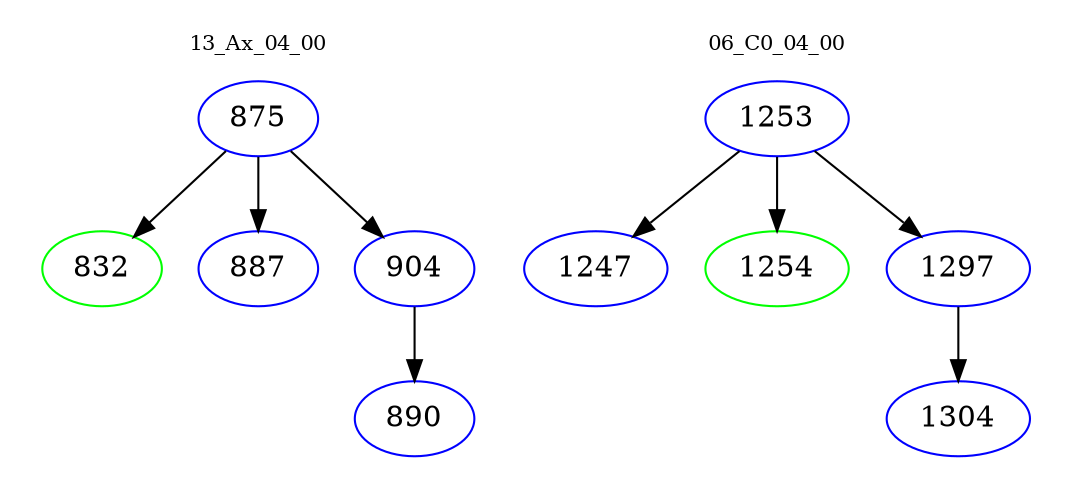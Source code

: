 digraph{
subgraph cluster_0 {
color = white
label = "13_Ax_04_00";
fontsize=10;
T0_875 [label="875", color="blue"]
T0_875 -> T0_832 [color="black"]
T0_832 [label="832", color="green"]
T0_875 -> T0_887 [color="black"]
T0_887 [label="887", color="blue"]
T0_875 -> T0_904 [color="black"]
T0_904 [label="904", color="blue"]
T0_904 -> T0_890 [color="black"]
T0_890 [label="890", color="blue"]
}
subgraph cluster_1 {
color = white
label = "06_C0_04_00";
fontsize=10;
T1_1253 [label="1253", color="blue"]
T1_1253 -> T1_1247 [color="black"]
T1_1247 [label="1247", color="blue"]
T1_1253 -> T1_1254 [color="black"]
T1_1254 [label="1254", color="green"]
T1_1253 -> T1_1297 [color="black"]
T1_1297 [label="1297", color="blue"]
T1_1297 -> T1_1304 [color="black"]
T1_1304 [label="1304", color="blue"]
}
}
